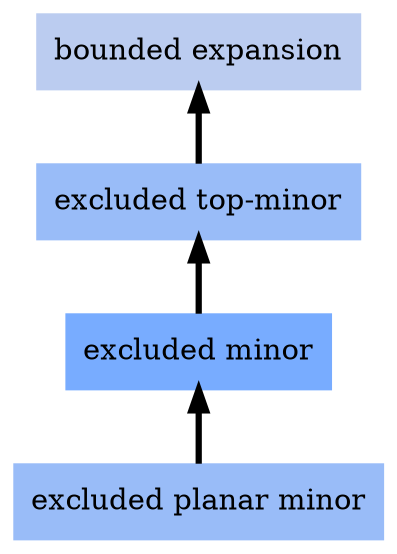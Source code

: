 digraph local_5xOuoQ {
	node [color=lightblue2 style=filled]
	margin=0.04 size="6,6"
	rankdir = BT
	"n_5xOuoQ" [label="excluded minor" URL="/parameters/html/5xOuoQ" color="#78acff" shape=box]
	"n_Gt22Ik" [label="excluded planar minor" URL="/parameters/html/Gt22Ik" color="#99bcf8" shape=box]
	"n_yOZQM5" [label="excluded top-minor" URL="/parameters/html/yOZQM5" color="#99bcf8" shape=box]
	"n_lFz6Ci" [label="bounded expansion" URL="/parameters/html/lFz6Ci" color="#bbccf0" shape=box]
	"n_Gt22Ik" -> "n_5xOuoQ" [label="" decorate=true lblstyle="above, sloped" weight="100" penwidth="3.0"]
	"n_yOZQM5" -> "n_lFz6Ci" [label="" decorate=true lblstyle="above, sloped" weight="100" penwidth="3.0"]
	"n_5xOuoQ" -> "n_yOZQM5" [label="" decorate=true lblstyle="above, sloped" weight="100" penwidth="3.0"]
}
